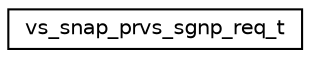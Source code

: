 digraph "Graphical Class Hierarchy"
{
 // LATEX_PDF_SIZE
  edge [fontname="Helvetica",fontsize="10",labelfontname="Helvetica",labelfontsize="10"];
  node [fontname="Helvetica",fontsize="10",shape=record];
  rankdir="LR";
  Node0 [label="vs_snap_prvs_sgnp_req_t",height=0.2,width=0.4,color="black", fillcolor="white", style="filled",URL="$structvs__snap__prvs__sgnp__req__t.html",tooltip="Signed data."];
}
